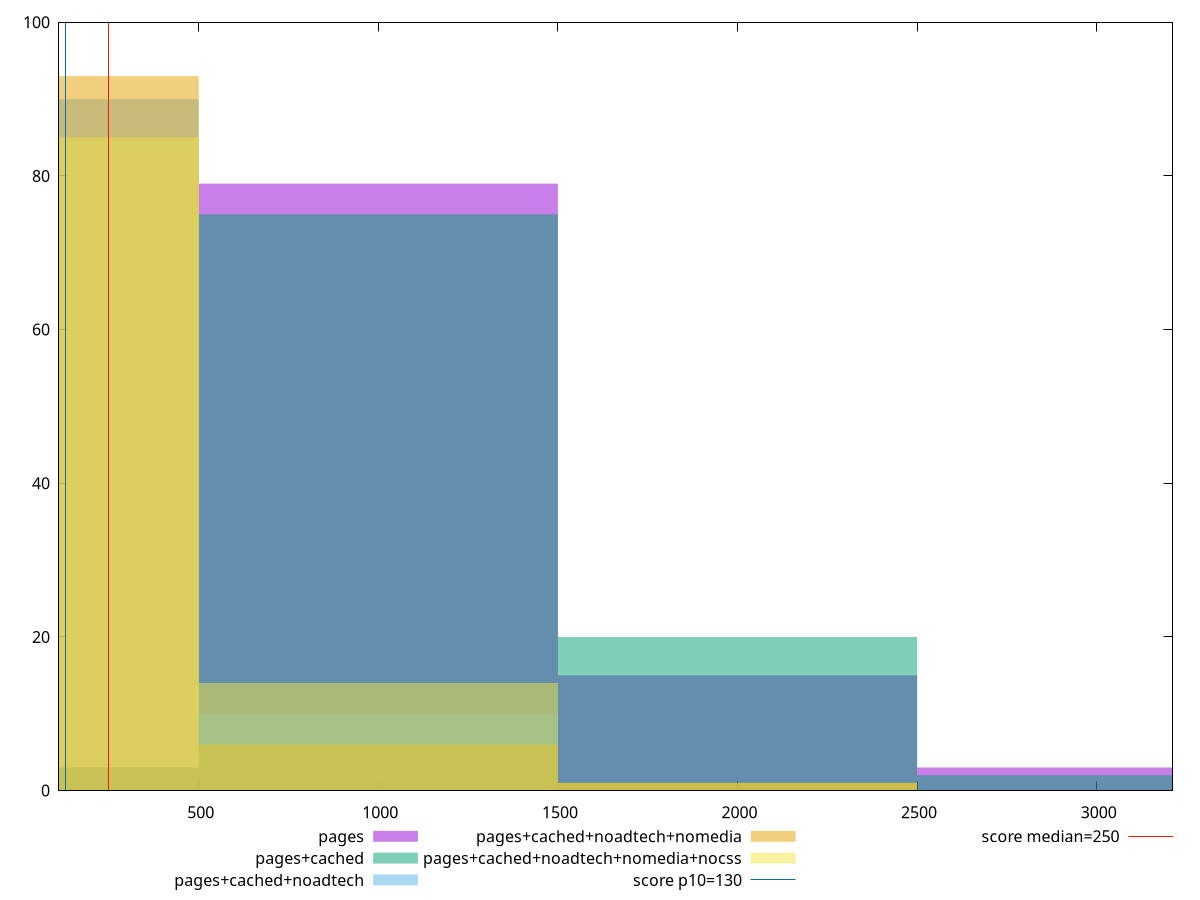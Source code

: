 reset

$pages <<EOF
1000.0084222828845 79
2000.016844565769 15
0 3
3000.0252668486532 3
EOF

$pagesCached <<EOF
1000.0084222828845 75
2000.016844565769 20
3000.0252668486532 2
0 3
EOF

$pagesCachedNoadtech <<EOF
1000.0084222828845 10
0 90
EOF

$pagesCachedNoadtechNomedia <<EOF
0 93
1000.0084222828845 6
2000.016844565769 1
EOF

$pagesCachedNoadtechNomediaNocss <<EOF
0 85
1000.0084222828845 14
2000.016844565769 1
EOF

set key outside below
set boxwidth 1000.0084222828845
set xrange [111:3211.0000000000055]
set yrange [0:100]
set trange [0:100]
set style fill transparent solid 0.5 noborder

set parametric
set terminal svg size 640, 530 enhanced background rgb 'white'
set output "report_00013_2021-02-09T12-04-24.940Z/max-potential-fid/comparison/histogram/all_raw.svg"

plot $pages title "pages" with boxes, \
     $pagesCached title "pages+cached" with boxes, \
     $pagesCachedNoadtech title "pages+cached+noadtech" with boxes, \
     $pagesCachedNoadtechNomedia title "pages+cached+noadtech+nomedia" with boxes, \
     $pagesCachedNoadtechNomediaNocss title "pages+cached+noadtech+nomedia+nocss" with boxes, \
     130,t title "score p10=130", \
     250,t title "score median=250"

reset
